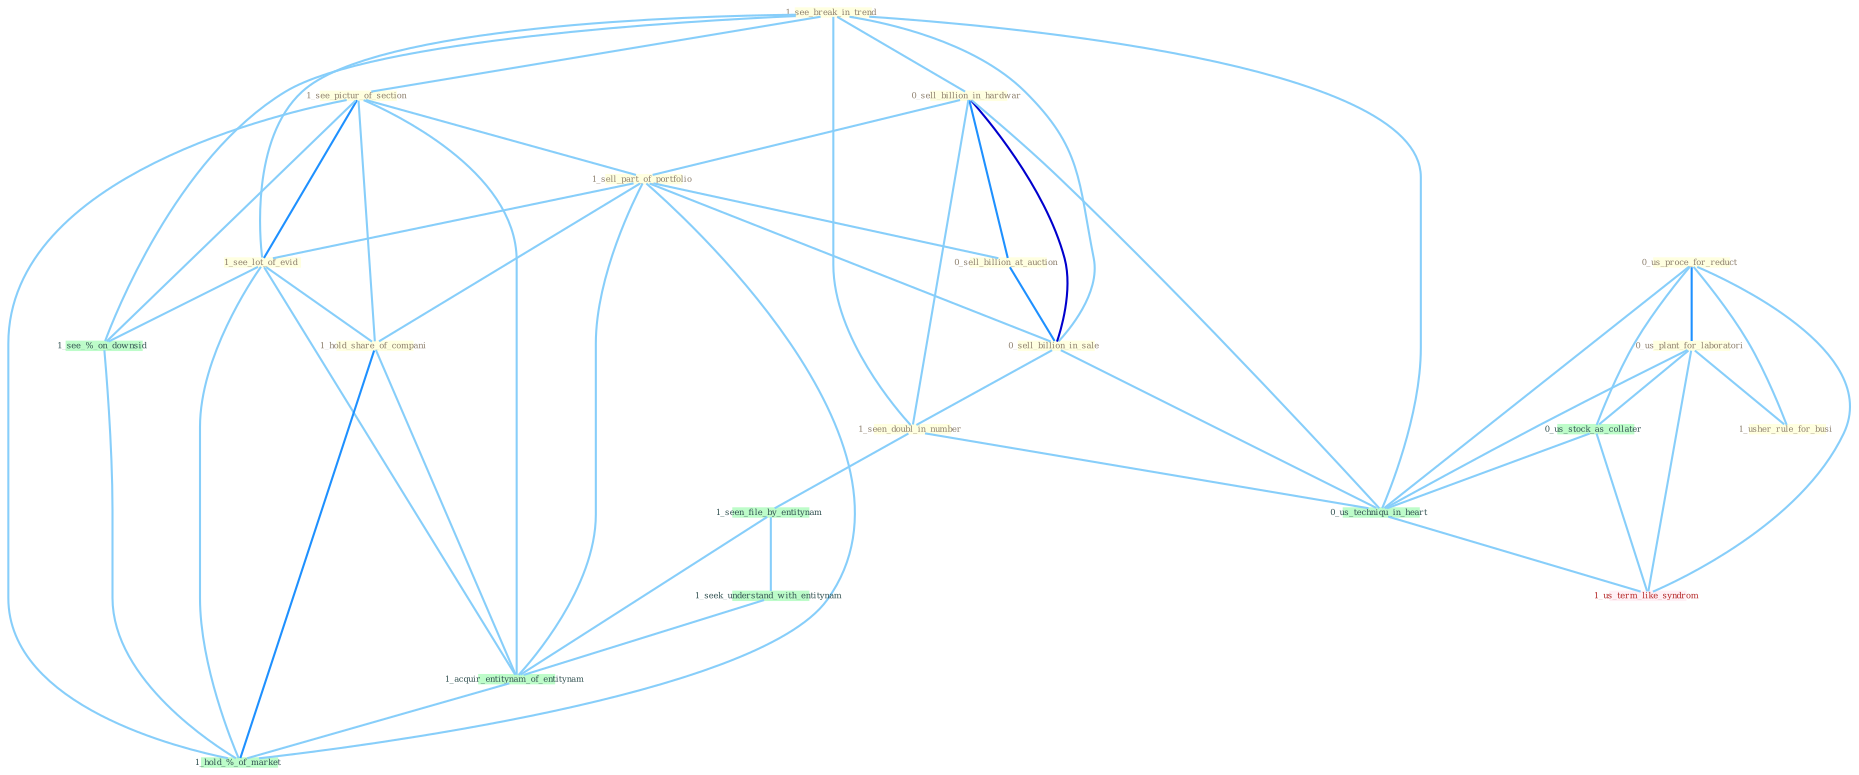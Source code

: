 Graph G{ 
    node
    [shape=polygon,style=filled,width=.5,height=.06,color="#BDFCC9",fixedsize=true,fontsize=4,
    fontcolor="#2f4f4f"];
    {node
    [color="#ffffe0", fontcolor="#8b7d6b"] "1_see_break_in_trend " "1_see_pictur_of_section " "0_sell_billion_in_hardwar " "1_sell_part_of_portfolio " "0_us_proce_for_reduct " "0_sell_billion_at_auction " "0_us_plant_for_laboratori " "0_sell_billion_in_sale " "1_see_lot_of_evid " "1_usher_rule_for_busi " "1_seen_doubl_in_number " "1_hold_share_of_compani "}
{node [color="#fff0f5", fontcolor="#b22222"] "1_us_term_like_syndrom "}
edge [color="#B0E2FF"];

	"1_see_break_in_trend " -- "1_see_pictur_of_section " [w="1", color="#87cefa" ];
	"1_see_break_in_trend " -- "0_sell_billion_in_hardwar " [w="1", color="#87cefa" ];
	"1_see_break_in_trend " -- "0_sell_billion_in_sale " [w="1", color="#87cefa" ];
	"1_see_break_in_trend " -- "1_see_lot_of_evid " [w="1", color="#87cefa" ];
	"1_see_break_in_trend " -- "1_seen_doubl_in_number " [w="1", color="#87cefa" ];
	"1_see_break_in_trend " -- "0_us_techniqu_in_heart " [w="1", color="#87cefa" ];
	"1_see_break_in_trend " -- "1_see_%_on_downsid " [w="1", color="#87cefa" ];
	"1_see_pictur_of_section " -- "1_sell_part_of_portfolio " [w="1", color="#87cefa" ];
	"1_see_pictur_of_section " -- "1_see_lot_of_evid " [w="2", color="#1e90ff" , len=0.8];
	"1_see_pictur_of_section " -- "1_hold_share_of_compani " [w="1", color="#87cefa" ];
	"1_see_pictur_of_section " -- "1_acquir_entitynam_of_entitynam " [w="1", color="#87cefa" ];
	"1_see_pictur_of_section " -- "1_see_%_on_downsid " [w="1", color="#87cefa" ];
	"1_see_pictur_of_section " -- "1_hold_%_of_market " [w="1", color="#87cefa" ];
	"0_sell_billion_in_hardwar " -- "1_sell_part_of_portfolio " [w="1", color="#87cefa" ];
	"0_sell_billion_in_hardwar " -- "0_sell_billion_at_auction " [w="2", color="#1e90ff" , len=0.8];
	"0_sell_billion_in_hardwar " -- "0_sell_billion_in_sale " [w="3", color="#0000cd" , len=0.6];
	"0_sell_billion_in_hardwar " -- "1_seen_doubl_in_number " [w="1", color="#87cefa" ];
	"0_sell_billion_in_hardwar " -- "0_us_techniqu_in_heart " [w="1", color="#87cefa" ];
	"1_sell_part_of_portfolio " -- "0_sell_billion_at_auction " [w="1", color="#87cefa" ];
	"1_sell_part_of_portfolio " -- "0_sell_billion_in_sale " [w="1", color="#87cefa" ];
	"1_sell_part_of_portfolio " -- "1_see_lot_of_evid " [w="1", color="#87cefa" ];
	"1_sell_part_of_portfolio " -- "1_hold_share_of_compani " [w="1", color="#87cefa" ];
	"1_sell_part_of_portfolio " -- "1_acquir_entitynam_of_entitynam " [w="1", color="#87cefa" ];
	"1_sell_part_of_portfolio " -- "1_hold_%_of_market " [w="1", color="#87cefa" ];
	"0_us_proce_for_reduct " -- "0_us_plant_for_laboratori " [w="2", color="#1e90ff" , len=0.8];
	"0_us_proce_for_reduct " -- "1_usher_rule_for_busi " [w="1", color="#87cefa" ];
	"0_us_proce_for_reduct " -- "0_us_stock_as_collater " [w="1", color="#87cefa" ];
	"0_us_proce_for_reduct " -- "0_us_techniqu_in_heart " [w="1", color="#87cefa" ];
	"0_us_proce_for_reduct " -- "1_us_term_like_syndrom " [w="1", color="#87cefa" ];
	"0_sell_billion_at_auction " -- "0_sell_billion_in_sale " [w="2", color="#1e90ff" , len=0.8];
	"0_us_plant_for_laboratori " -- "1_usher_rule_for_busi " [w="1", color="#87cefa" ];
	"0_us_plant_for_laboratori " -- "0_us_stock_as_collater " [w="1", color="#87cefa" ];
	"0_us_plant_for_laboratori " -- "0_us_techniqu_in_heart " [w="1", color="#87cefa" ];
	"0_us_plant_for_laboratori " -- "1_us_term_like_syndrom " [w="1", color="#87cefa" ];
	"0_sell_billion_in_sale " -- "1_seen_doubl_in_number " [w="1", color="#87cefa" ];
	"0_sell_billion_in_sale " -- "0_us_techniqu_in_heart " [w="1", color="#87cefa" ];
	"1_see_lot_of_evid " -- "1_hold_share_of_compani " [w="1", color="#87cefa" ];
	"1_see_lot_of_evid " -- "1_acquir_entitynam_of_entitynam " [w="1", color="#87cefa" ];
	"1_see_lot_of_evid " -- "1_see_%_on_downsid " [w="1", color="#87cefa" ];
	"1_see_lot_of_evid " -- "1_hold_%_of_market " [w="1", color="#87cefa" ];
	"1_seen_doubl_in_number " -- "1_seen_file_by_entitynam " [w="1", color="#87cefa" ];
	"1_seen_doubl_in_number " -- "0_us_techniqu_in_heart " [w="1", color="#87cefa" ];
	"1_hold_share_of_compani " -- "1_acquir_entitynam_of_entitynam " [w="1", color="#87cefa" ];
	"1_hold_share_of_compani " -- "1_hold_%_of_market " [w="2", color="#1e90ff" , len=0.8];
	"1_seen_file_by_entitynam " -- "1_seek_understand_with_entitynam " [w="1", color="#87cefa" ];
	"1_seen_file_by_entitynam " -- "1_acquir_entitynam_of_entitynam " [w="1", color="#87cefa" ];
	"0_us_stock_as_collater " -- "0_us_techniqu_in_heart " [w="1", color="#87cefa" ];
	"0_us_stock_as_collater " -- "1_us_term_like_syndrom " [w="1", color="#87cefa" ];
	"1_seek_understand_with_entitynam " -- "1_acquir_entitynam_of_entitynam " [w="1", color="#87cefa" ];
	"1_acquir_entitynam_of_entitynam " -- "1_hold_%_of_market " [w="1", color="#87cefa" ];
	"0_us_techniqu_in_heart " -- "1_us_term_like_syndrom " [w="1", color="#87cefa" ];
	"1_see_%_on_downsid " -- "1_hold_%_of_market " [w="1", color="#87cefa" ];
}